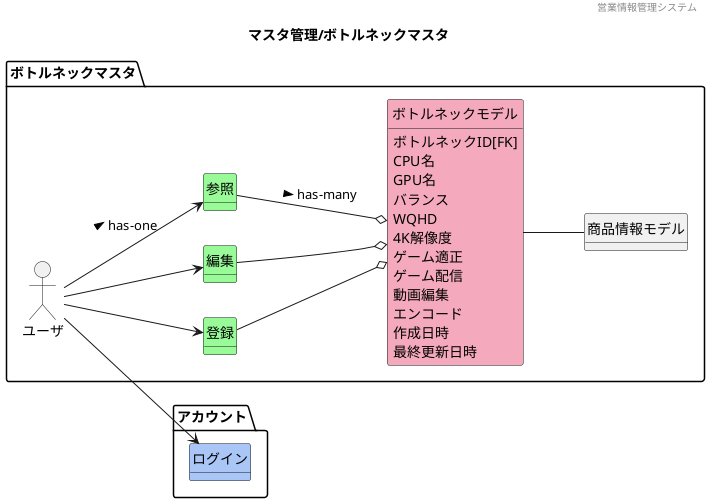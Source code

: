 @startuml images/マスタ管理/ボトルネックマスタ
' ヘッダー
header 営業情報管理システム
' タイトル
title マスタ管理/ボトルネックマスタ
' 
hide circle
' 
hide method
left to right direction

package "アカウント"{
    class "ログイン" #A9C6F6

}

package "ボトルネックマスタ" {
    'ユーザや外部システム
    mix_actor "ユーザ"
    class "登録" #98fb98
    class "編集" #98fb98
    class "参照" #98fb98
    class "ボトルネックモデル" #F5A9BC
    class "商品情報モデル"
    ' class "" #F5A9BC
    ' class "" #ffd700

    'モデル同士の関係
    ユーザ --> 参照 : > has-one
    ユーザ --> 編集
    ユーザ --> 登録
    ユーザ --> ログイン
    参照 --o ボトルネックモデル : > has-many
    編集 --o ボトルネックモデル
    登録 --o ボトルネックモデル
    ボトルネックモデル -- 商品情報モデル

    ' ボトルネックモデル

    'ドメインクラスの属性
    ボトルネックモデル : ボトルネックID[FK]
    ボトルネックモデル : CPU名
    ボトルネックモデル : GPU名
    ボトルネックモデル : バランス
    ボトルネックモデル : WQHD
    ボトルネックモデル : 4K解像度
    ボトルネックモデル : ゲーム適正
    ボトルネックモデル : ゲーム配信
    ボトルネックモデル : 動画編集
    ボトルネックモデル : エンコード
    ボトルネックモデル : 作成日時
    ボトルネックモデル : 最終更新日時



}



@enduml